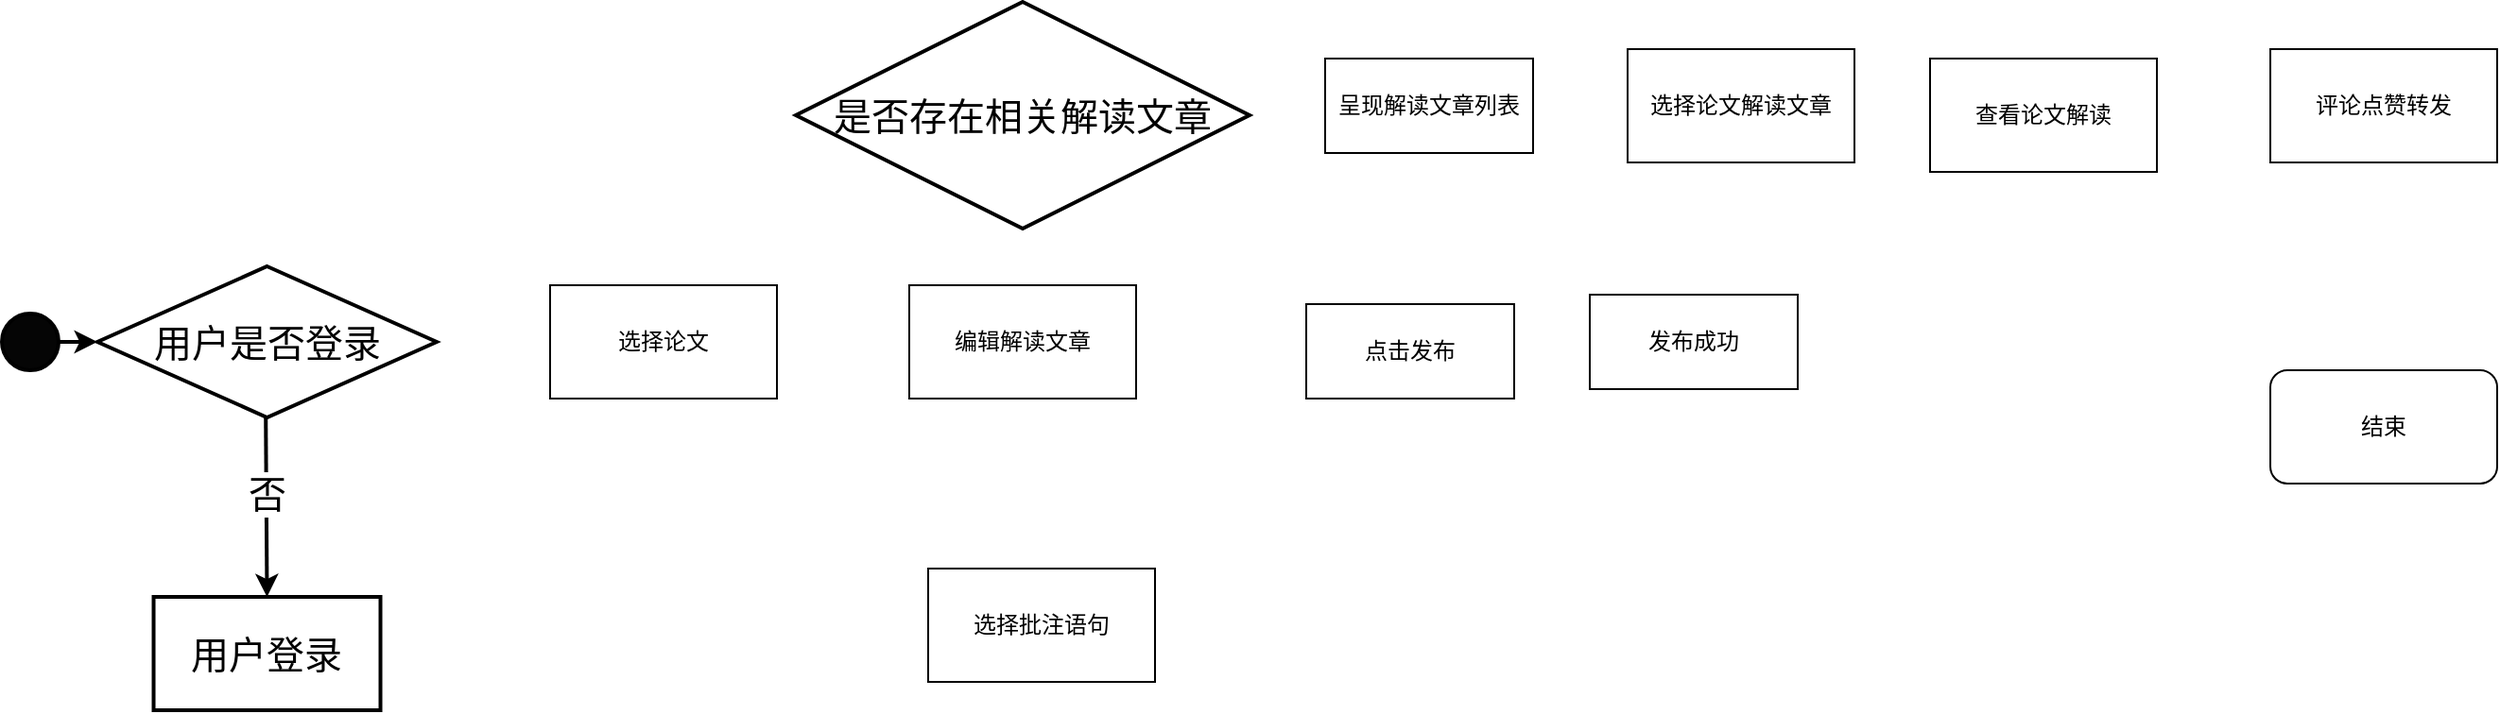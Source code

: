 <mxfile version="24.1.0" type="github">
  <diagram id="6a731a19-8d31-9384-78a2-239565b7b9f0" name="Page-1">
    <mxGraphModel dx="1261" dy="897" grid="1" gridSize="10" guides="1" tooltips="1" connect="1" arrows="1" fold="1" page="1" pageScale="1" pageWidth="1169" pageHeight="827" background="none" math="0" shadow="0">
      <root>
        <mxCell id="0" />
        <mxCell id="1" parent="0" />
        <mxCell id="KKMUDHUGhAtzCMUaufeO-55" value="" style="ellipse;whiteSpace=wrap;html=1;aspect=fixed;fillColor=#050505;strokeWidth=2;spacing=2;fontSize=20;fontColor=default;labelBackgroundColor=none;horizontal=1;" vertex="1" parent="1">
          <mxGeometry x="20" y="705" width="30" height="30" as="geometry" />
        </mxCell>
        <mxCell id="KKMUDHUGhAtzCMUaufeO-57" value="&lt;font style=&quot;font-size: 20px;&quot;&gt;用户是否登录&lt;/font&gt;" style="rhombus;whiteSpace=wrap;html=1;strokeWidth=2;spacing=2;fontSize=20;fontColor=default;labelBackgroundColor=none;horizontal=1;" vertex="1" parent="1">
          <mxGeometry x="70.53" y="680" width="179.47" height="80" as="geometry" />
        </mxCell>
        <mxCell id="KKMUDHUGhAtzCMUaufeO-58" value="" style="group;strokeWidth=2;spacing=2;fontSize=20;fontColor=default;labelBackgroundColor=none;horizontal=1;" vertex="1" connectable="0" parent="1">
          <mxGeometry x="100.26" y="855" width="120" height="60" as="geometry" />
        </mxCell>
        <mxCell id="KKMUDHUGhAtzCMUaufeO-59" value="&lt;font style=&quot;font-size: 20px;&quot;&gt;用户登录&lt;/font&gt;" style="rounded=0;whiteSpace=wrap;html=1;strokeWidth=2;spacing=2;fontSize=20;fontColor=default;labelBackgroundColor=none;horizontal=1;" vertex="1" parent="KKMUDHUGhAtzCMUaufeO-58">
          <mxGeometry width="120" height="60" as="geometry" />
        </mxCell>
        <mxCell id="KKMUDHUGhAtzCMUaufeO-60" value="" style="endArrow=classic;html=1;rounded=0;strokeWidth=2;spacing=2;fontSize=20;fontColor=default;labelBackgroundColor=none;horizontal=1;entryX=0.5;entryY=0;entryDx=0;entryDy=0;" edge="1" parent="1" target="KKMUDHUGhAtzCMUaufeO-59">
          <mxGeometry width="50" height="50" relative="1" as="geometry">
            <mxPoint x="159.6" y="760" as="sourcePoint" />
            <mxPoint x="160" y="830" as="targetPoint" />
          </mxGeometry>
        </mxCell>
        <mxCell id="KKMUDHUGhAtzCMUaufeO-61" value="否" style="edgeLabel;html=1;align=center;verticalAlign=middle;resizable=0;points=[];fontSize=20;" vertex="1" connectable="0" parent="KKMUDHUGhAtzCMUaufeO-60">
          <mxGeometry x="-0.162" relative="1" as="geometry">
            <mxPoint as="offset" />
          </mxGeometry>
        </mxCell>
        <mxCell id="KKMUDHUGhAtzCMUaufeO-62" value="" style="endArrow=classic;html=1;rounded=0;exitX=1;exitY=0.5;exitDx=0;exitDy=0;entryX=0;entryY=0.5;entryDx=0;entryDy=0;strokeWidth=2;spacing=2;fontSize=20;fontColor=default;labelBackgroundColor=none;horizontal=1;" edge="1" parent="1" source="KKMUDHUGhAtzCMUaufeO-55" target="KKMUDHUGhAtzCMUaufeO-57">
          <mxGeometry width="50" height="50" relative="1" as="geometry">
            <mxPoint x="340.53" y="870" as="sourcePoint" />
            <mxPoint x="390.53" y="820" as="targetPoint" />
          </mxGeometry>
        </mxCell>
        <mxCell id="KKMUDHUGhAtzCMUaufeO-64" value="选择论文" style="rounded=0;whiteSpace=wrap;html=1;" vertex="1" parent="1">
          <mxGeometry x="310" y="690" width="120" height="60" as="geometry" />
        </mxCell>
        <mxCell id="KKMUDHUGhAtzCMUaufeO-65" value="编辑解读文章" style="rounded=0;whiteSpace=wrap;html=1;" vertex="1" parent="1">
          <mxGeometry x="500" y="690" width="120" height="60" as="geometry" />
        </mxCell>
        <mxCell id="KKMUDHUGhAtzCMUaufeO-66" value="选择批注语句" style="rounded=0;whiteSpace=wrap;html=1;" vertex="1" parent="1">
          <mxGeometry x="510" y="840" width="120" height="60" as="geometry" />
        </mxCell>
        <mxCell id="KKMUDHUGhAtzCMUaufeO-67" value="&lt;font style=&quot;font-size: 20px;&quot;&gt;是否存在相关解读文章&lt;/font&gt;" style="rhombus;whiteSpace=wrap;html=1;strokeWidth=2;spacing=2;fontSize=20;fontColor=default;labelBackgroundColor=none;horizontal=1;" vertex="1" parent="1">
          <mxGeometry x="440" y="540" width="240" height="120" as="geometry" />
        </mxCell>
        <mxCell id="KKMUDHUGhAtzCMUaufeO-68" value="呈现解读文章列表" style="rounded=0;whiteSpace=wrap;html=1;" vertex="1" parent="1">
          <mxGeometry x="720" y="570" width="110" height="50" as="geometry" />
        </mxCell>
        <mxCell id="KKMUDHUGhAtzCMUaufeO-69" value="选择论文解读文章" style="rounded=0;whiteSpace=wrap;html=1;" vertex="1" parent="1">
          <mxGeometry x="880" y="565" width="120" height="60" as="geometry" />
        </mxCell>
        <mxCell id="KKMUDHUGhAtzCMUaufeO-70" value="查看论文解读" style="rounded=0;whiteSpace=wrap;html=1;" vertex="1" parent="1">
          <mxGeometry x="1040" y="570" width="120" height="60" as="geometry" />
        </mxCell>
        <mxCell id="KKMUDHUGhAtzCMUaufeO-71" value="评论点赞转发" style="rounded=0;whiteSpace=wrap;html=1;" vertex="1" parent="1">
          <mxGeometry x="1220" y="565" width="120" height="60" as="geometry" />
        </mxCell>
        <mxCell id="KKMUDHUGhAtzCMUaufeO-72" value="点击发布" style="rounded=0;whiteSpace=wrap;html=1;" vertex="1" parent="1">
          <mxGeometry x="710" y="700" width="110" height="50" as="geometry" />
        </mxCell>
        <mxCell id="KKMUDHUGhAtzCMUaufeO-73" value="发布成功" style="rounded=0;whiteSpace=wrap;html=1;" vertex="1" parent="1">
          <mxGeometry x="860" y="695" width="110" height="50" as="geometry" />
        </mxCell>
        <mxCell id="KKMUDHUGhAtzCMUaufeO-74" value="结束" style="rounded=1;whiteSpace=wrap;html=1;" vertex="1" parent="1">
          <mxGeometry x="1220" y="735" width="120" height="60" as="geometry" />
        </mxCell>
      </root>
    </mxGraphModel>
  </diagram>
</mxfile>
